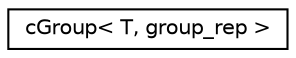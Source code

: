 digraph G
{
  edge [fontname="Helvetica",fontsize="10",labelfontname="Helvetica",labelfontsize="10"];
  node [fontname="Helvetica",fontsize="10",shape=record];
  rankdir="LR";
  Node1 [label="cGroup\< T, group_rep \>",height=0.2,width=0.4,color="black", fillcolor="white", style="filled",URL="$classcGroup.html"];
}
